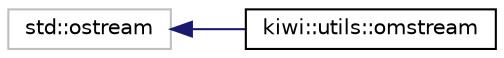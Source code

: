digraph "Graphical Class Hierarchy"
{
 // LATEX_PDF_SIZE
  edge [fontname="Helvetica",fontsize="10",labelfontname="Helvetica",labelfontsize="10"];
  node [fontname="Helvetica",fontsize="10",shape=record];
  rankdir="LR";
  Node79 [label="std::ostream",height=0.2,width=0.4,color="grey75", fillcolor="white", style="filled",tooltip=" "];
  Node79 -> Node0 [dir="back",color="midnightblue",fontsize="10",style="solid",fontname="Helvetica"];
  Node0 [label="kiwi::utils::omstream",height=0.2,width=0.4,color="black", fillcolor="white", style="filled",URL="$classkiwi_1_1utils_1_1omstream.html",tooltip=" "];
}
